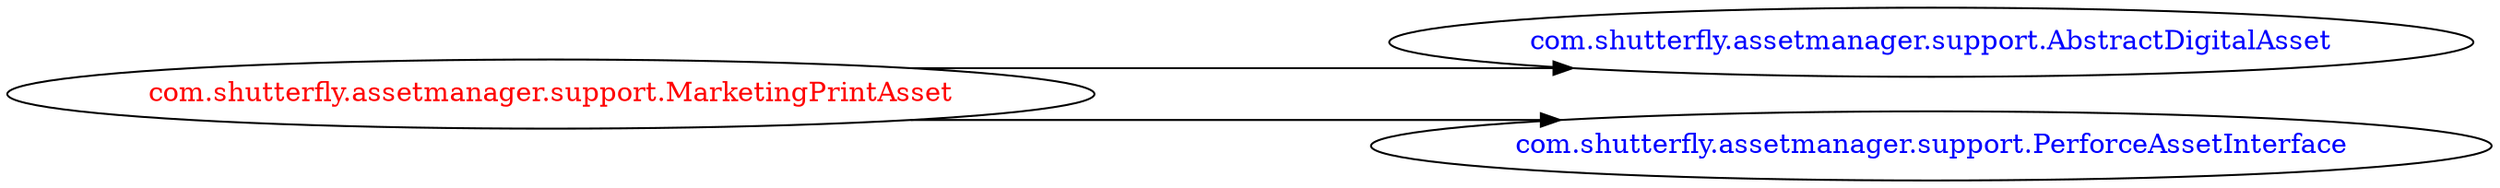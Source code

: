digraph dependencyGraph {
 concentrate=true;
 ranksep="2.0";
 rankdir="LR"; 
 splines="ortho";
"com.shutterfly.assetmanager.support.MarketingPrintAsset" [fontcolor="red"];
"com.shutterfly.assetmanager.support.AbstractDigitalAsset" [ fontcolor="blue" ];
"com.shutterfly.assetmanager.support.MarketingPrintAsset"->"com.shutterfly.assetmanager.support.AbstractDigitalAsset";
"com.shutterfly.assetmanager.support.PerforceAssetInterface" [ fontcolor="blue" ];
"com.shutterfly.assetmanager.support.MarketingPrintAsset"->"com.shutterfly.assetmanager.support.PerforceAssetInterface";
}